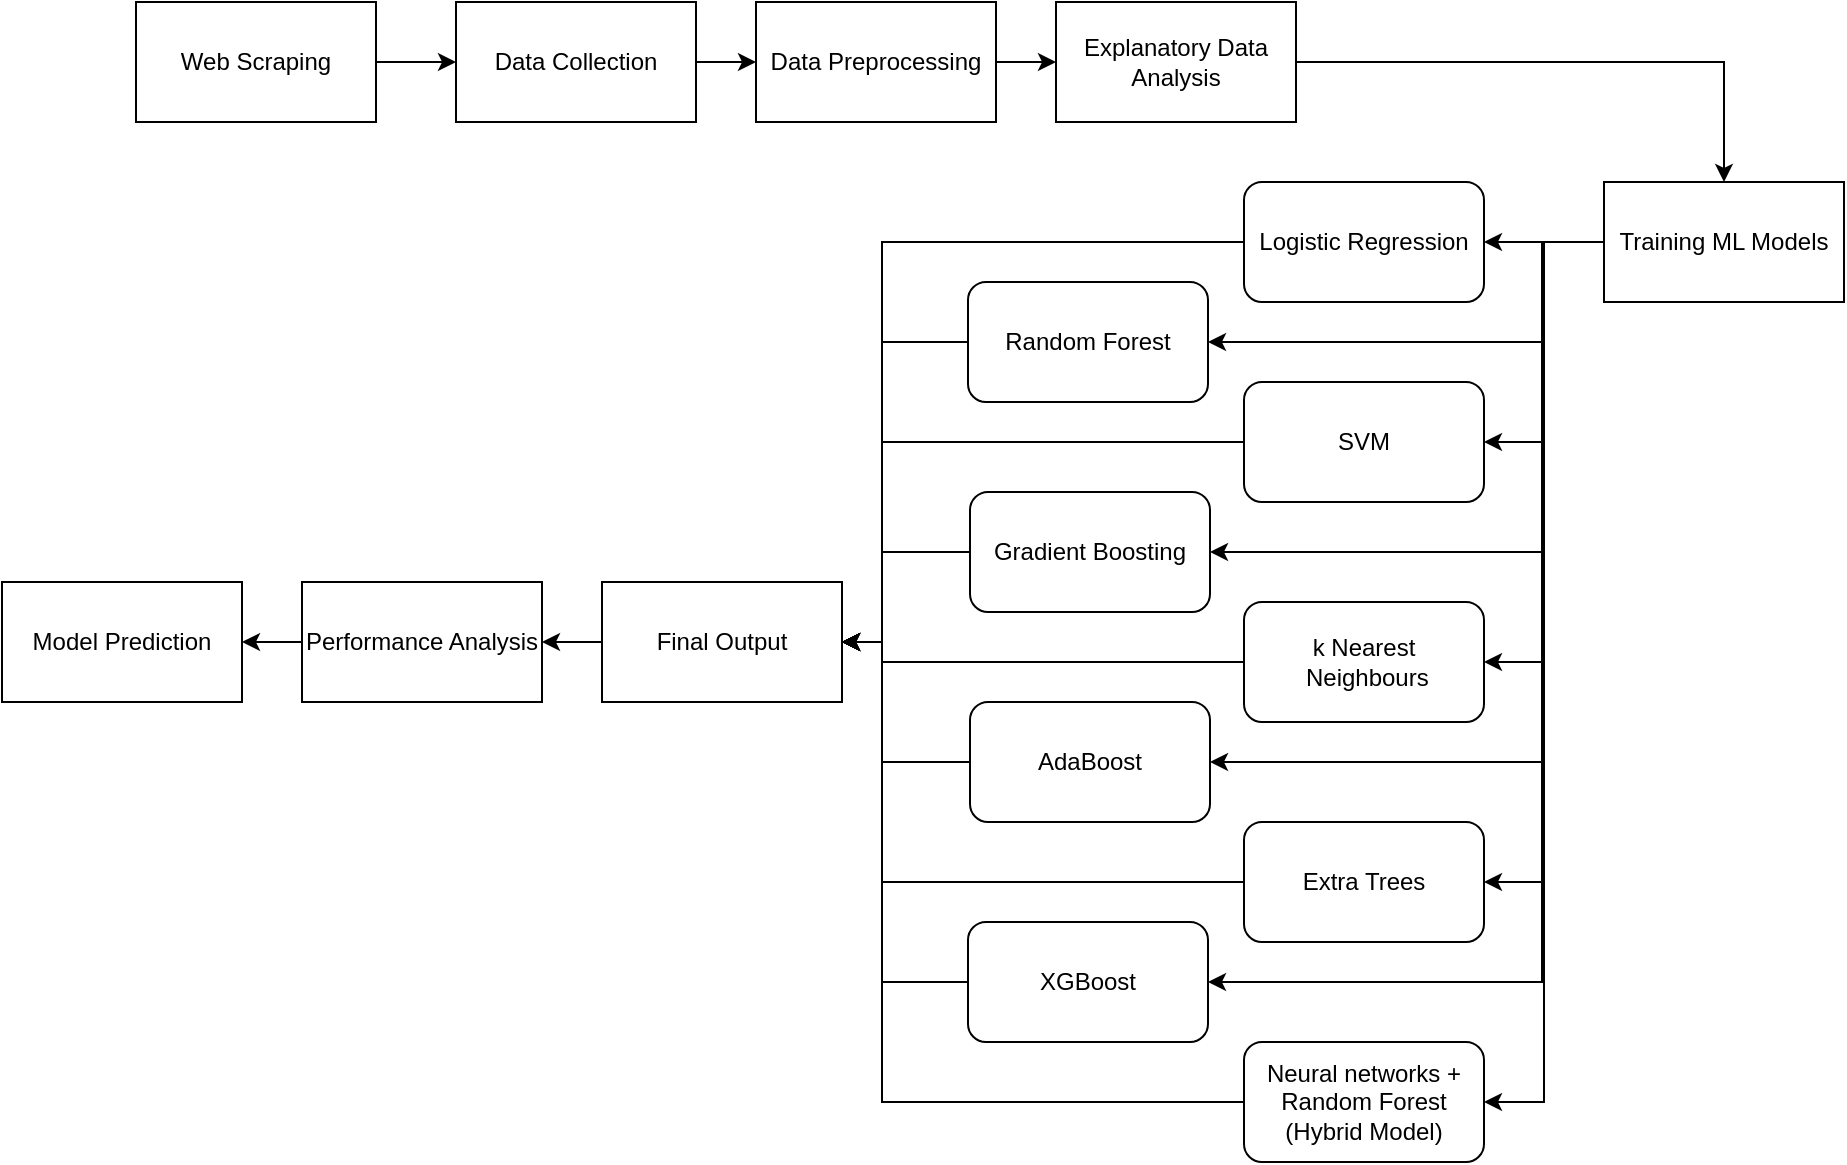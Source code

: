 <mxfile version="24.8.3">
  <diagram name="Page-1" id="HT2WMo09DTtW-1jqWPCU">
    <mxGraphModel dx="2021" dy="797" grid="1" gridSize="10" guides="1" tooltips="1" connect="1" arrows="1" fold="1" page="1" pageScale="1" pageWidth="827" pageHeight="1169" math="0" shadow="0">
      <root>
        <mxCell id="0" />
        <mxCell id="1" parent="0" />
        <mxCell id="l6RL3SkBM8rlpHYd0n0w-6" style="edgeStyle=orthogonalEdgeStyle;rounded=0;orthogonalLoop=1;jettySize=auto;html=1;entryX=0;entryY=0.5;entryDx=0;entryDy=0;" edge="1" parent="1" source="l6RL3SkBM8rlpHYd0n0w-1" target="l6RL3SkBM8rlpHYd0n0w-2">
          <mxGeometry relative="1" as="geometry" />
        </mxCell>
        <mxCell id="l6RL3SkBM8rlpHYd0n0w-1" value="Data Collection" style="rounded=0;whiteSpace=wrap;html=1;" vertex="1" parent="1">
          <mxGeometry x="180" y="300" width="120" height="60" as="geometry" />
        </mxCell>
        <mxCell id="l6RL3SkBM8rlpHYd0n0w-8" style="edgeStyle=orthogonalEdgeStyle;rounded=0;orthogonalLoop=1;jettySize=auto;html=1;entryX=0;entryY=0.5;entryDx=0;entryDy=0;" edge="1" parent="1" source="l6RL3SkBM8rlpHYd0n0w-2" target="l6RL3SkBM8rlpHYd0n0w-7">
          <mxGeometry relative="1" as="geometry" />
        </mxCell>
        <mxCell id="l6RL3SkBM8rlpHYd0n0w-2" value="Data Preprocessing" style="rounded=0;whiteSpace=wrap;html=1;" vertex="1" parent="1">
          <mxGeometry x="330" y="300" width="120" height="60" as="geometry" />
        </mxCell>
        <mxCell id="l6RL3SkBM8rlpHYd0n0w-4" style="edgeStyle=orthogonalEdgeStyle;rounded=0;orthogonalLoop=1;jettySize=auto;html=1;entryX=0;entryY=0.5;entryDx=0;entryDy=0;" edge="1" parent="1" source="l6RL3SkBM8rlpHYd0n0w-3" target="l6RL3SkBM8rlpHYd0n0w-1">
          <mxGeometry relative="1" as="geometry" />
        </mxCell>
        <mxCell id="l6RL3SkBM8rlpHYd0n0w-3" value="Web Scraping" style="rounded=0;whiteSpace=wrap;html=1;" vertex="1" parent="1">
          <mxGeometry x="20" y="300" width="120" height="60" as="geometry" />
        </mxCell>
        <mxCell id="l6RL3SkBM8rlpHYd0n0w-57" style="edgeStyle=orthogonalEdgeStyle;rounded=0;orthogonalLoop=1;jettySize=auto;html=1;entryX=0.5;entryY=0;entryDx=0;entryDy=0;" edge="1" parent="1" source="l6RL3SkBM8rlpHYd0n0w-7" target="l6RL3SkBM8rlpHYd0n0w-9">
          <mxGeometry relative="1" as="geometry" />
        </mxCell>
        <mxCell id="l6RL3SkBM8rlpHYd0n0w-7" value="Explanatory Data Analysis" style="rounded=0;whiteSpace=wrap;html=1;" vertex="1" parent="1">
          <mxGeometry x="480" y="300" width="120" height="60" as="geometry" />
        </mxCell>
        <mxCell id="l6RL3SkBM8rlpHYd0n0w-47" style="edgeStyle=orthogonalEdgeStyle;rounded=0;orthogonalLoop=1;jettySize=auto;html=1;entryX=1;entryY=0.5;entryDx=0;entryDy=0;" edge="1" parent="1" source="l6RL3SkBM8rlpHYd0n0w-9" target="l6RL3SkBM8rlpHYd0n0w-11">
          <mxGeometry relative="1" as="geometry" />
        </mxCell>
        <mxCell id="l6RL3SkBM8rlpHYd0n0w-48" style="edgeStyle=orthogonalEdgeStyle;rounded=0;orthogonalLoop=1;jettySize=auto;html=1;entryX=1;entryY=0.5;entryDx=0;entryDy=0;" edge="1" parent="1" source="l6RL3SkBM8rlpHYd0n0w-9" target="l6RL3SkBM8rlpHYd0n0w-13">
          <mxGeometry relative="1" as="geometry">
            <Array as="points">
              <mxPoint x="723" y="420" />
              <mxPoint x="723" y="470" />
            </Array>
          </mxGeometry>
        </mxCell>
        <mxCell id="l6RL3SkBM8rlpHYd0n0w-49" style="edgeStyle=orthogonalEdgeStyle;rounded=0;orthogonalLoop=1;jettySize=auto;html=1;entryX=1;entryY=0.5;entryDx=0;entryDy=0;" edge="1" parent="1" source="l6RL3SkBM8rlpHYd0n0w-9" target="l6RL3SkBM8rlpHYd0n0w-14">
          <mxGeometry relative="1" as="geometry" />
        </mxCell>
        <mxCell id="l6RL3SkBM8rlpHYd0n0w-50" style="edgeStyle=orthogonalEdgeStyle;rounded=0;orthogonalLoop=1;jettySize=auto;html=1;entryX=1;entryY=0.5;entryDx=0;entryDy=0;" edge="1" parent="1" source="l6RL3SkBM8rlpHYd0n0w-9" target="l6RL3SkBM8rlpHYd0n0w-15">
          <mxGeometry relative="1" as="geometry">
            <Array as="points">
              <mxPoint x="723" y="420" />
              <mxPoint x="723" y="575" />
            </Array>
          </mxGeometry>
        </mxCell>
        <mxCell id="l6RL3SkBM8rlpHYd0n0w-51" style="edgeStyle=orthogonalEdgeStyle;rounded=0;orthogonalLoop=1;jettySize=auto;html=1;entryX=1;entryY=0.5;entryDx=0;entryDy=0;" edge="1" parent="1" source="l6RL3SkBM8rlpHYd0n0w-9" target="l6RL3SkBM8rlpHYd0n0w-16">
          <mxGeometry relative="1" as="geometry" />
        </mxCell>
        <mxCell id="l6RL3SkBM8rlpHYd0n0w-52" style="edgeStyle=orthogonalEdgeStyle;rounded=0;orthogonalLoop=1;jettySize=auto;html=1;entryX=1;entryY=0.5;entryDx=0;entryDy=0;" edge="1" parent="1" source="l6RL3SkBM8rlpHYd0n0w-9" target="l6RL3SkBM8rlpHYd0n0w-17">
          <mxGeometry relative="1" as="geometry">
            <Array as="points">
              <mxPoint x="723" y="420" />
              <mxPoint x="723" y="680" />
            </Array>
          </mxGeometry>
        </mxCell>
        <mxCell id="l6RL3SkBM8rlpHYd0n0w-53" style="edgeStyle=orthogonalEdgeStyle;rounded=0;orthogonalLoop=1;jettySize=auto;html=1;entryX=1;entryY=0.5;entryDx=0;entryDy=0;" edge="1" parent="1" source="l6RL3SkBM8rlpHYd0n0w-9" target="l6RL3SkBM8rlpHYd0n0w-18">
          <mxGeometry relative="1" as="geometry" />
        </mxCell>
        <mxCell id="l6RL3SkBM8rlpHYd0n0w-55" style="edgeStyle=orthogonalEdgeStyle;rounded=0;orthogonalLoop=1;jettySize=auto;html=1;entryX=1;entryY=0.5;entryDx=0;entryDy=0;" edge="1" parent="1" source="l6RL3SkBM8rlpHYd0n0w-9" target="l6RL3SkBM8rlpHYd0n0w-19">
          <mxGeometry relative="1" as="geometry">
            <Array as="points">
              <mxPoint x="723" y="420" />
              <mxPoint x="723" y="790" />
            </Array>
          </mxGeometry>
        </mxCell>
        <mxCell id="l6RL3SkBM8rlpHYd0n0w-56" style="edgeStyle=orthogonalEdgeStyle;rounded=0;orthogonalLoop=1;jettySize=auto;html=1;entryX=1;entryY=0.5;entryDx=0;entryDy=0;" edge="1" parent="1" source="l6RL3SkBM8rlpHYd0n0w-9" target="l6RL3SkBM8rlpHYd0n0w-20">
          <mxGeometry relative="1" as="geometry" />
        </mxCell>
        <mxCell id="l6RL3SkBM8rlpHYd0n0w-9" value="Training ML Models" style="rounded=0;whiteSpace=wrap;html=1;" vertex="1" parent="1">
          <mxGeometry x="754" y="390" width="120" height="60" as="geometry" />
        </mxCell>
        <mxCell id="l6RL3SkBM8rlpHYd0n0w-66" style="edgeStyle=orthogonalEdgeStyle;rounded=0;orthogonalLoop=1;jettySize=auto;html=1;entryX=1;entryY=0.5;entryDx=0;entryDy=0;" edge="1" parent="1" source="l6RL3SkBM8rlpHYd0n0w-11" target="l6RL3SkBM8rlpHYd0n0w-44">
          <mxGeometry relative="1" as="geometry">
            <Array as="points">
              <mxPoint x="393" y="420" />
              <mxPoint x="393" y="620" />
            </Array>
          </mxGeometry>
        </mxCell>
        <mxCell id="l6RL3SkBM8rlpHYd0n0w-11" value="Logistic Regression" style="rounded=1;whiteSpace=wrap;html=1;" vertex="1" parent="1">
          <mxGeometry x="574" y="390" width="120" height="60" as="geometry" />
        </mxCell>
        <mxCell id="l6RL3SkBM8rlpHYd0n0w-64" style="edgeStyle=orthogonalEdgeStyle;rounded=0;orthogonalLoop=1;jettySize=auto;html=1;entryX=1;entryY=0.5;entryDx=0;entryDy=0;" edge="1" parent="1" source="l6RL3SkBM8rlpHYd0n0w-13" target="l6RL3SkBM8rlpHYd0n0w-44">
          <mxGeometry relative="1" as="geometry">
            <Array as="points">
              <mxPoint x="393" y="470" />
              <mxPoint x="393" y="620" />
            </Array>
          </mxGeometry>
        </mxCell>
        <mxCell id="l6RL3SkBM8rlpHYd0n0w-13" value="Random Forest" style="rounded=1;whiteSpace=wrap;html=1;" vertex="1" parent="1">
          <mxGeometry x="436" y="440" width="120" height="60" as="geometry" />
        </mxCell>
        <mxCell id="l6RL3SkBM8rlpHYd0n0w-63" style="edgeStyle=orthogonalEdgeStyle;rounded=0;orthogonalLoop=1;jettySize=auto;html=1;entryX=1;entryY=0.5;entryDx=0;entryDy=0;" edge="1" parent="1" source="l6RL3SkBM8rlpHYd0n0w-14" target="l6RL3SkBM8rlpHYd0n0w-44">
          <mxGeometry relative="1" as="geometry">
            <Array as="points">
              <mxPoint x="393" y="520" />
              <mxPoint x="393" y="620" />
            </Array>
          </mxGeometry>
        </mxCell>
        <mxCell id="l6RL3SkBM8rlpHYd0n0w-14" value="SVM" style="rounded=1;whiteSpace=wrap;html=1;" vertex="1" parent="1">
          <mxGeometry x="574" y="490" width="120" height="60" as="geometry" />
        </mxCell>
        <mxCell id="l6RL3SkBM8rlpHYd0n0w-62" style="edgeStyle=orthogonalEdgeStyle;rounded=0;orthogonalLoop=1;jettySize=auto;html=1;entryX=1;entryY=0.5;entryDx=0;entryDy=0;" edge="1" parent="1" source="l6RL3SkBM8rlpHYd0n0w-15" target="l6RL3SkBM8rlpHYd0n0w-44">
          <mxGeometry relative="1" as="geometry">
            <Array as="points">
              <mxPoint x="393" y="575" />
              <mxPoint x="393" y="620" />
            </Array>
          </mxGeometry>
        </mxCell>
        <mxCell id="l6RL3SkBM8rlpHYd0n0w-15" value="Gradient Boosting" style="rounded=1;whiteSpace=wrap;html=1;" vertex="1" parent="1">
          <mxGeometry x="437" y="545" width="120" height="60" as="geometry" />
        </mxCell>
        <mxCell id="l6RL3SkBM8rlpHYd0n0w-61" value="" style="edgeStyle=orthogonalEdgeStyle;rounded=0;orthogonalLoop=1;jettySize=auto;html=1;" edge="1" parent="1" source="l6RL3SkBM8rlpHYd0n0w-16" target="l6RL3SkBM8rlpHYd0n0w-44">
          <mxGeometry relative="1" as="geometry">
            <Array as="points">
              <mxPoint x="393" y="630" />
              <mxPoint x="393" y="620" />
            </Array>
          </mxGeometry>
        </mxCell>
        <mxCell id="l6RL3SkBM8rlpHYd0n0w-16" value="k Nearest&lt;div&gt;&amp;nbsp;Neighbours&lt;/div&gt;" style="rounded=1;whiteSpace=wrap;html=1;" vertex="1" parent="1">
          <mxGeometry x="574" y="600" width="120" height="60" as="geometry" />
        </mxCell>
        <mxCell id="l6RL3SkBM8rlpHYd0n0w-67" style="edgeStyle=orthogonalEdgeStyle;rounded=0;orthogonalLoop=1;jettySize=auto;html=1;entryX=1;entryY=0.5;entryDx=0;entryDy=0;" edge="1" parent="1" source="l6RL3SkBM8rlpHYd0n0w-17" target="l6RL3SkBM8rlpHYd0n0w-44">
          <mxGeometry relative="1" as="geometry">
            <Array as="points">
              <mxPoint x="393" y="680" />
              <mxPoint x="393" y="620" />
            </Array>
          </mxGeometry>
        </mxCell>
        <mxCell id="l6RL3SkBM8rlpHYd0n0w-17" value="AdaBoost" style="rounded=1;whiteSpace=wrap;html=1;" vertex="1" parent="1">
          <mxGeometry x="437" y="650" width="120" height="60" as="geometry" />
        </mxCell>
        <mxCell id="l6RL3SkBM8rlpHYd0n0w-68" style="edgeStyle=orthogonalEdgeStyle;rounded=0;orthogonalLoop=1;jettySize=auto;html=1;entryX=1;entryY=0.5;entryDx=0;entryDy=0;" edge="1" parent="1" source="l6RL3SkBM8rlpHYd0n0w-18" target="l6RL3SkBM8rlpHYd0n0w-44">
          <mxGeometry relative="1" as="geometry">
            <Array as="points">
              <mxPoint x="393" y="740" />
              <mxPoint x="393" y="620" />
            </Array>
          </mxGeometry>
        </mxCell>
        <mxCell id="l6RL3SkBM8rlpHYd0n0w-18" value="Extra Trees" style="rounded=1;whiteSpace=wrap;html=1;" vertex="1" parent="1">
          <mxGeometry x="574" y="710" width="120" height="60" as="geometry" />
        </mxCell>
        <mxCell id="l6RL3SkBM8rlpHYd0n0w-69" style="edgeStyle=orthogonalEdgeStyle;rounded=0;orthogonalLoop=1;jettySize=auto;html=1;entryX=1;entryY=0.5;entryDx=0;entryDy=0;" edge="1" parent="1" source="l6RL3SkBM8rlpHYd0n0w-19" target="l6RL3SkBM8rlpHYd0n0w-44">
          <mxGeometry relative="1" as="geometry">
            <Array as="points">
              <mxPoint x="393" y="790" />
              <mxPoint x="393" y="620" />
            </Array>
          </mxGeometry>
        </mxCell>
        <mxCell id="l6RL3SkBM8rlpHYd0n0w-19" value="XGBoost" style="rounded=1;whiteSpace=wrap;html=1;" vertex="1" parent="1">
          <mxGeometry x="436" y="760" width="120" height="60" as="geometry" />
        </mxCell>
        <mxCell id="l6RL3SkBM8rlpHYd0n0w-70" style="edgeStyle=orthogonalEdgeStyle;rounded=0;orthogonalLoop=1;jettySize=auto;html=1;entryX=1;entryY=0.5;entryDx=0;entryDy=0;" edge="1" parent="1" source="l6RL3SkBM8rlpHYd0n0w-20" target="l6RL3SkBM8rlpHYd0n0w-44">
          <mxGeometry relative="1" as="geometry">
            <Array as="points">
              <mxPoint x="393" y="850" />
              <mxPoint x="393" y="620" />
            </Array>
          </mxGeometry>
        </mxCell>
        <mxCell id="l6RL3SkBM8rlpHYd0n0w-20" value="Neural networks + Random Forest (Hybrid Model)" style="rounded=1;whiteSpace=wrap;html=1;" vertex="1" parent="1">
          <mxGeometry x="574" y="820" width="120" height="60" as="geometry" />
        </mxCell>
        <mxCell id="l6RL3SkBM8rlpHYd0n0w-31" value="Model Prediction" style="rounded=0;whiteSpace=wrap;html=1;" vertex="1" parent="1">
          <mxGeometry x="-47" y="590" width="120" height="60" as="geometry" />
        </mxCell>
        <mxCell id="l6RL3SkBM8rlpHYd0n0w-60" value="" style="edgeStyle=orthogonalEdgeStyle;rounded=0;orthogonalLoop=1;jettySize=auto;html=1;" edge="1" parent="1" source="l6RL3SkBM8rlpHYd0n0w-42" target="l6RL3SkBM8rlpHYd0n0w-31">
          <mxGeometry relative="1" as="geometry" />
        </mxCell>
        <mxCell id="l6RL3SkBM8rlpHYd0n0w-42" value="Performance Analysis" style="rounded=0;whiteSpace=wrap;html=1;" vertex="1" parent="1">
          <mxGeometry x="103" y="590" width="120" height="60" as="geometry" />
        </mxCell>
        <mxCell id="l6RL3SkBM8rlpHYd0n0w-59" value="" style="edgeStyle=orthogonalEdgeStyle;rounded=0;orthogonalLoop=1;jettySize=auto;html=1;" edge="1" parent="1" source="l6RL3SkBM8rlpHYd0n0w-44" target="l6RL3SkBM8rlpHYd0n0w-42">
          <mxGeometry relative="1" as="geometry" />
        </mxCell>
        <mxCell id="l6RL3SkBM8rlpHYd0n0w-44" value="Final Output" style="rounded=0;whiteSpace=wrap;html=1;" vertex="1" parent="1">
          <mxGeometry x="253" y="590" width="120" height="60" as="geometry" />
        </mxCell>
      </root>
    </mxGraphModel>
  </diagram>
</mxfile>
